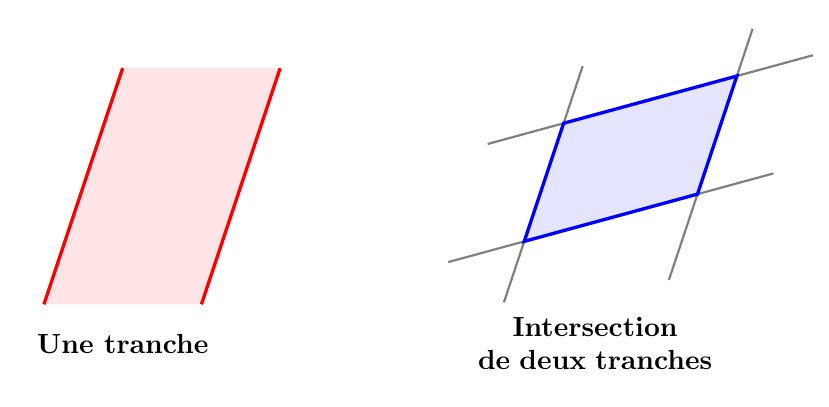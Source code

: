 ﻿\begin{tikzpicture}[scale=1]

% Slab
\begin{scope}[yshift=-0.5cm]

\coordinate (P1) at (0,0);
\coordinate (P2) at (1,3);

\fill[red!10] (P1) -- ($(P1)+(2,0)$) -- ($(P2)+(2,0)$) -- (P2) -- cycle;

\draw[red,very thick] (P1) -- (P2);
\draw[red,very thick] ($(P1)+(2,0)$) -- ($(P2)+(2,0)$);

\node at (1,-0.5) {\bf Une tranche};
\end{scope}



\begin{scope}[xshift=6cm]

\coordinate (P1) at (0,0);
\coordinate (P2) at (1,3);

\coordinate (PP1) at ($(P1)+(2,0)$);
\coordinate (PP2) at ($(P2)+(2,0)$);

\coordinate (A) at ($(P1)!0.1!(P2)$);
\coordinate (B) at ($(PP1)!0.3!(PP2)$);
\coordinate (AA) at ($(P1)!0.6!(P2)$);
\coordinate (BB) at ($(PP1)!0.8!(PP2)$);

\draw[gray, thick,shorten <=-0.5cm, shorten >=0.5cm] (P1) -- (P2);
\draw[gray, thick,shorten <=-0.2cm, shorten >=-0cm] (PP1) -- (PP2);

\draw[gray, thick,shorten <=-1cm, shorten >=-1cm] (A) -- (B);
\draw[gray, thick,shorten <=-1cm, shorten >=-1cm] (AA) -- (BB);

\draw[blue, very thick,fill=blue!10] (A) -- (B) -- (BB) -- (AA) -- cycle;



\node[text width=5cm, align=center] at (1,-1) {\bf Intersection \\ de deux tranches};
\end{scope}

\end{tikzpicture}